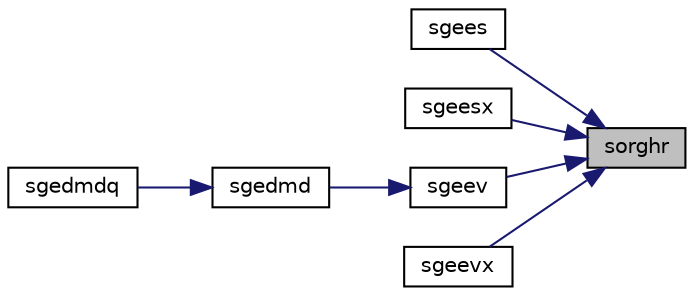 digraph "sorghr"
{
 // LATEX_PDF_SIZE
  edge [fontname="Helvetica",fontsize="10",labelfontname="Helvetica",labelfontsize="10"];
  node [fontname="Helvetica",fontsize="10",shape=record];
  rankdir="RL";
  Node1 [label="sorghr",height=0.2,width=0.4,color="black", fillcolor="grey75", style="filled", fontcolor="black",tooltip="SORGHR"];
  Node1 -> Node2 [dir="back",color="midnightblue",fontsize="10",style="solid",fontname="Helvetica"];
  Node2 [label="sgees",height=0.2,width=0.4,color="black", fillcolor="white", style="filled",URL="$sgees_8f.html#a0cd2fba843c9d04967c79a58f8d6e321",tooltip="SGEES computes the eigenvalues, the Schur form, and, optionally, the matrix of Schur vectors for GE m..."];
  Node1 -> Node3 [dir="back",color="midnightblue",fontsize="10",style="solid",fontname="Helvetica"];
  Node3 [label="sgeesx",height=0.2,width=0.4,color="black", fillcolor="white", style="filled",URL="$sgeesx_8f.html#ac8e46bbcd7e259cdacfccbcfb575a392",tooltip="SGEESX computes the eigenvalues, the Schur form, and, optionally, the matrix of Schur vectors for GE ..."];
  Node1 -> Node4 [dir="back",color="midnightblue",fontsize="10",style="solid",fontname="Helvetica"];
  Node4 [label="sgeev",height=0.2,width=0.4,color="black", fillcolor="white", style="filled",URL="$sgeev_8f.html#a104525b749278774f7b7f57195aa6798",tooltip="SGEEV computes the eigenvalues and, optionally, the left and/or right eigenvectors for GE matrices"];
  Node4 -> Node5 [dir="back",color="midnightblue",fontsize="10",style="solid",fontname="Helvetica"];
  Node5 [label="sgedmd",height=0.2,width=0.4,color="black", fillcolor="white", style="filled",URL="$sgedmd_8f90.html#a2620fdd695c7f51cddc90e332eb57971",tooltip="SGEDMD computes the Dynamic Mode Decomposition (DMD) for a pair of data snapshot matrices."];
  Node5 -> Node6 [dir="back",color="midnightblue",fontsize="10",style="solid",fontname="Helvetica"];
  Node6 [label="sgedmdq",height=0.2,width=0.4,color="black", fillcolor="white", style="filled",URL="$sgedmdq_8f90.html#a1d1fe0497679b62b0084bfbdf54063f2",tooltip="SGEDMDQ computes the Dynamic Mode Decomposition (DMD) for a pair of data snapshot matrices."];
  Node1 -> Node7 [dir="back",color="midnightblue",fontsize="10",style="solid",fontname="Helvetica"];
  Node7 [label="sgeevx",height=0.2,width=0.4,color="black", fillcolor="white", style="filled",URL="$sgeevx_8f.html#adf06d28b4793cbab21e898fcb713d5a5",tooltip="SGEEVX computes the eigenvalues and, optionally, the left and/or right eigenvectors for GE matrices"];
}

